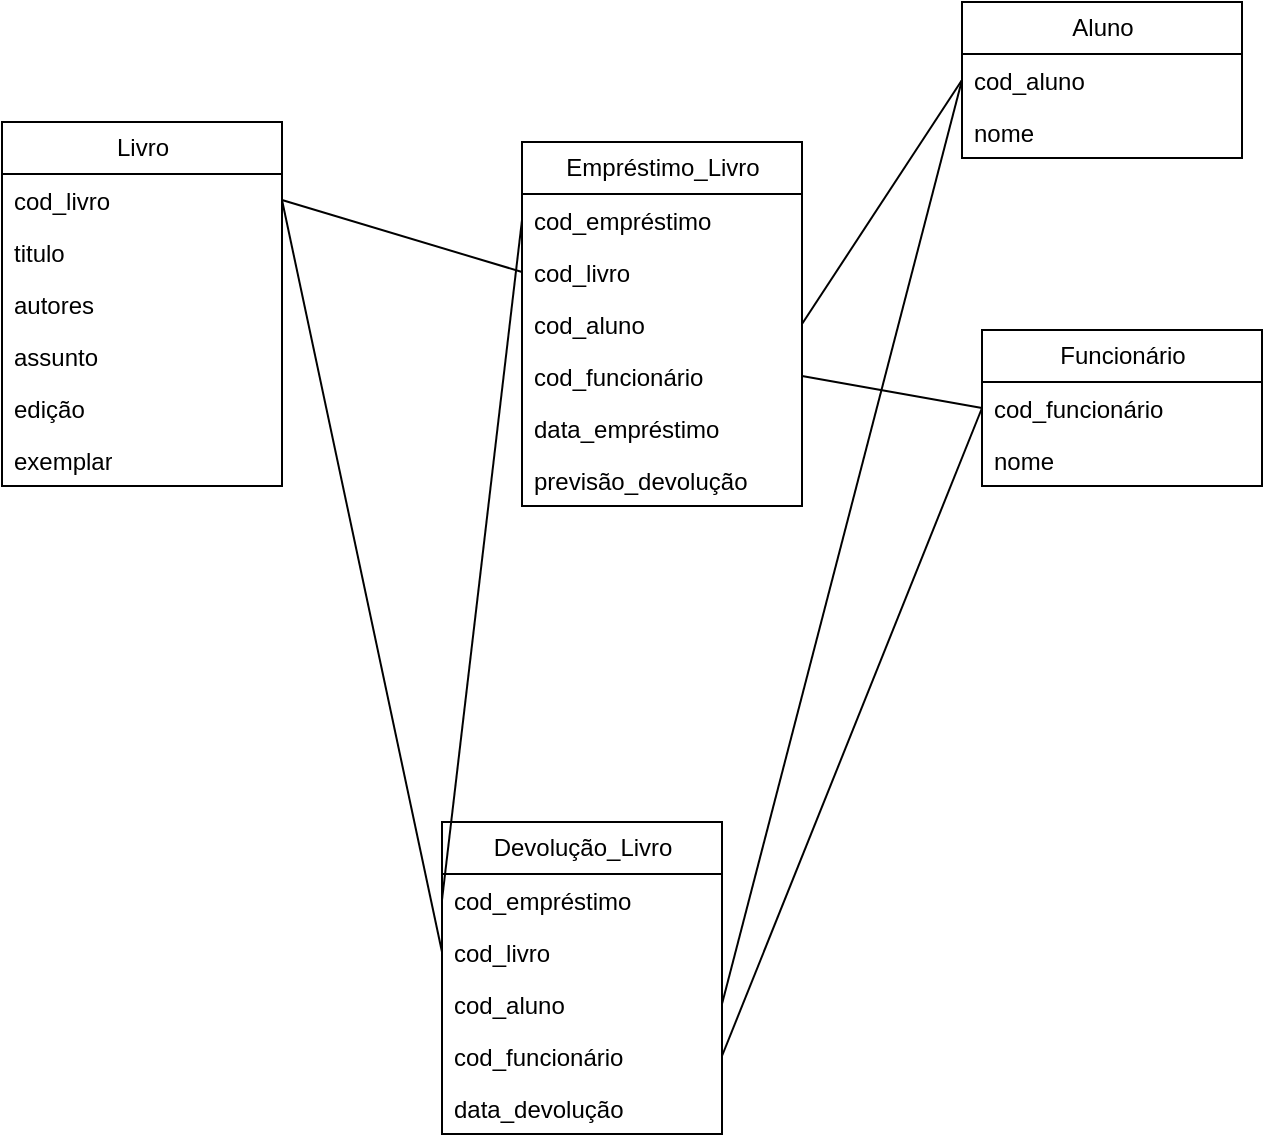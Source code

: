 <mxfile version="21.7.2" type="github">
  <diagram name="Página-1" id="oJfKlUC4fJond-4Fd566">
    <mxGraphModel dx="1434" dy="790" grid="1" gridSize="10" guides="1" tooltips="1" connect="1" arrows="1" fold="1" page="1" pageScale="1" pageWidth="827" pageHeight="1169" math="0" shadow="0">
      <root>
        <mxCell id="0" />
        <mxCell id="1" parent="0" />
        <mxCell id="ar68Ud0TqFOsHpjtKcFA-1" value="Funcionário" style="swimlane;fontStyle=0;childLayout=stackLayout;horizontal=1;startSize=26;fillColor=none;horizontalStack=0;resizeParent=1;resizeParentMax=0;resizeLast=0;collapsible=1;marginBottom=0;html=1;" vertex="1" parent="1">
          <mxGeometry x="530" y="284" width="140" height="78" as="geometry" />
        </mxCell>
        <mxCell id="ar68Ud0TqFOsHpjtKcFA-2" value="cod_funcionário" style="text;strokeColor=none;fillColor=none;align=left;verticalAlign=top;spacingLeft=4;spacingRight=4;overflow=hidden;rotatable=0;points=[[0,0.5],[1,0.5]];portConstraint=eastwest;whiteSpace=wrap;html=1;" vertex="1" parent="ar68Ud0TqFOsHpjtKcFA-1">
          <mxGeometry y="26" width="140" height="26" as="geometry" />
        </mxCell>
        <mxCell id="ar68Ud0TqFOsHpjtKcFA-3" value="nome" style="text;strokeColor=none;fillColor=none;align=left;verticalAlign=top;spacingLeft=4;spacingRight=4;overflow=hidden;rotatable=0;points=[[0,0.5],[1,0.5]];portConstraint=eastwest;whiteSpace=wrap;html=1;" vertex="1" parent="ar68Ud0TqFOsHpjtKcFA-1">
          <mxGeometry y="52" width="140" height="26" as="geometry" />
        </mxCell>
        <mxCell id="ar68Ud0TqFOsHpjtKcFA-5" value="Aluno" style="swimlane;fontStyle=0;childLayout=stackLayout;horizontal=1;startSize=26;fillColor=none;horizontalStack=0;resizeParent=1;resizeParentMax=0;resizeLast=0;collapsible=1;marginBottom=0;html=1;" vertex="1" parent="1">
          <mxGeometry x="520" y="120" width="140" height="78" as="geometry" />
        </mxCell>
        <mxCell id="ar68Ud0TqFOsHpjtKcFA-7" value="cod_aluno" style="text;strokeColor=none;fillColor=none;align=left;verticalAlign=top;spacingLeft=4;spacingRight=4;overflow=hidden;rotatable=0;points=[[0,0.5],[1,0.5]];portConstraint=eastwest;whiteSpace=wrap;html=1;" vertex="1" parent="ar68Ud0TqFOsHpjtKcFA-5">
          <mxGeometry y="26" width="140" height="26" as="geometry" />
        </mxCell>
        <mxCell id="ar68Ud0TqFOsHpjtKcFA-6" value="nome" style="text;strokeColor=none;fillColor=none;align=left;verticalAlign=top;spacingLeft=4;spacingRight=4;overflow=hidden;rotatable=0;points=[[0,0.5],[1,0.5]];portConstraint=eastwest;whiteSpace=wrap;html=1;" vertex="1" parent="ar68Ud0TqFOsHpjtKcFA-5">
          <mxGeometry y="52" width="140" height="26" as="geometry" />
        </mxCell>
        <mxCell id="ar68Ud0TqFOsHpjtKcFA-9" value="Livro" style="swimlane;fontStyle=0;childLayout=stackLayout;horizontal=1;startSize=26;fillColor=none;horizontalStack=0;resizeParent=1;resizeParentMax=0;resizeLast=0;collapsible=1;marginBottom=0;html=1;" vertex="1" parent="1">
          <mxGeometry x="40" y="180" width="140" height="182" as="geometry" />
        </mxCell>
        <mxCell id="ar68Ud0TqFOsHpjtKcFA-10" value="cod_livro" style="text;strokeColor=none;fillColor=none;align=left;verticalAlign=top;spacingLeft=4;spacingRight=4;overflow=hidden;rotatable=0;points=[[0,0.5],[1,0.5]];portConstraint=eastwest;whiteSpace=wrap;html=1;" vertex="1" parent="ar68Ud0TqFOsHpjtKcFA-9">
          <mxGeometry y="26" width="140" height="26" as="geometry" />
        </mxCell>
        <mxCell id="ar68Ud0TqFOsHpjtKcFA-25" value="titulo" style="text;strokeColor=none;fillColor=none;align=left;verticalAlign=top;spacingLeft=4;spacingRight=4;overflow=hidden;rotatable=0;points=[[0,0.5],[1,0.5]];portConstraint=eastwest;whiteSpace=wrap;html=1;" vertex="1" parent="ar68Ud0TqFOsHpjtKcFA-9">
          <mxGeometry y="52" width="140" height="26" as="geometry" />
        </mxCell>
        <mxCell id="ar68Ud0TqFOsHpjtKcFA-11" value="autores" style="text;strokeColor=none;fillColor=none;align=left;verticalAlign=top;spacingLeft=4;spacingRight=4;overflow=hidden;rotatable=0;points=[[0,0.5],[1,0.5]];portConstraint=eastwest;whiteSpace=wrap;html=1;" vertex="1" parent="ar68Ud0TqFOsHpjtKcFA-9">
          <mxGeometry y="78" width="140" height="26" as="geometry" />
        </mxCell>
        <mxCell id="ar68Ud0TqFOsHpjtKcFA-12" value="assunto" style="text;strokeColor=none;fillColor=none;align=left;verticalAlign=top;spacingLeft=4;spacingRight=4;overflow=hidden;rotatable=0;points=[[0,0.5],[1,0.5]];portConstraint=eastwest;whiteSpace=wrap;html=1;" vertex="1" parent="ar68Ud0TqFOsHpjtKcFA-9">
          <mxGeometry y="104" width="140" height="26" as="geometry" />
        </mxCell>
        <mxCell id="ar68Ud0TqFOsHpjtKcFA-13" value="edição" style="text;strokeColor=none;fillColor=none;align=left;verticalAlign=top;spacingLeft=4;spacingRight=4;overflow=hidden;rotatable=0;points=[[0,0.5],[1,0.5]];portConstraint=eastwest;whiteSpace=wrap;html=1;" vertex="1" parent="ar68Ud0TqFOsHpjtKcFA-9">
          <mxGeometry y="130" width="140" height="26" as="geometry" />
        </mxCell>
        <mxCell id="ar68Ud0TqFOsHpjtKcFA-14" value="exemplar" style="text;strokeColor=none;fillColor=none;align=left;verticalAlign=top;spacingLeft=4;spacingRight=4;overflow=hidden;rotatable=0;points=[[0,0.5],[1,0.5]];portConstraint=eastwest;whiteSpace=wrap;html=1;" vertex="1" parent="ar68Ud0TqFOsHpjtKcFA-9">
          <mxGeometry y="156" width="140" height="26" as="geometry" />
        </mxCell>
        <mxCell id="ar68Ud0TqFOsHpjtKcFA-19" value="Empréstimo_Livro" style="swimlane;fontStyle=0;childLayout=stackLayout;horizontal=1;startSize=26;fillColor=none;horizontalStack=0;resizeParent=1;resizeParentMax=0;resizeLast=0;collapsible=1;marginBottom=0;html=1;" vertex="1" parent="1">
          <mxGeometry x="300" y="190" width="140" height="182" as="geometry" />
        </mxCell>
        <mxCell id="ar68Ud0TqFOsHpjtKcFA-37" value="cod_empréstimo" style="text;strokeColor=none;fillColor=none;align=left;verticalAlign=top;spacingLeft=4;spacingRight=4;overflow=hidden;rotatable=0;points=[[0,0.5],[1,0.5]];portConstraint=eastwest;whiteSpace=wrap;html=1;" vertex="1" parent="ar68Ud0TqFOsHpjtKcFA-19">
          <mxGeometry y="26" width="140" height="26" as="geometry" />
        </mxCell>
        <mxCell id="ar68Ud0TqFOsHpjtKcFA-20" value="cod_livro" style="text;strokeColor=none;fillColor=none;align=left;verticalAlign=top;spacingLeft=4;spacingRight=4;overflow=hidden;rotatable=0;points=[[0,0.5],[1,0.5]];portConstraint=eastwest;whiteSpace=wrap;html=1;" vertex="1" parent="ar68Ud0TqFOsHpjtKcFA-19">
          <mxGeometry y="52" width="140" height="26" as="geometry" />
        </mxCell>
        <mxCell id="ar68Ud0TqFOsHpjtKcFA-21" value="cod_aluno" style="text;strokeColor=none;fillColor=none;align=left;verticalAlign=top;spacingLeft=4;spacingRight=4;overflow=hidden;rotatable=0;points=[[0,0.5],[1,0.5]];portConstraint=eastwest;whiteSpace=wrap;html=1;" vertex="1" parent="ar68Ud0TqFOsHpjtKcFA-19">
          <mxGeometry y="78" width="140" height="26" as="geometry" />
        </mxCell>
        <mxCell id="ar68Ud0TqFOsHpjtKcFA-22" value="cod_funcionário" style="text;strokeColor=none;fillColor=none;align=left;verticalAlign=top;spacingLeft=4;spacingRight=4;overflow=hidden;rotatable=0;points=[[0,0.5],[1,0.5]];portConstraint=eastwest;whiteSpace=wrap;html=1;" vertex="1" parent="ar68Ud0TqFOsHpjtKcFA-19">
          <mxGeometry y="104" width="140" height="26" as="geometry" />
        </mxCell>
        <mxCell id="ar68Ud0TqFOsHpjtKcFA-23" value="data_empréstimo" style="text;strokeColor=none;fillColor=none;align=left;verticalAlign=top;spacingLeft=4;spacingRight=4;overflow=hidden;rotatable=0;points=[[0,0.5],[1,0.5]];portConstraint=eastwest;whiteSpace=wrap;html=1;" vertex="1" parent="ar68Ud0TqFOsHpjtKcFA-19">
          <mxGeometry y="130" width="140" height="26" as="geometry" />
        </mxCell>
        <mxCell id="ar68Ud0TqFOsHpjtKcFA-24" value="previsão_devolução" style="text;strokeColor=none;fillColor=none;align=left;verticalAlign=top;spacingLeft=4;spacingRight=4;overflow=hidden;rotatable=0;points=[[0,0.5],[1,0.5]];portConstraint=eastwest;whiteSpace=wrap;html=1;" vertex="1" parent="ar68Ud0TqFOsHpjtKcFA-19">
          <mxGeometry y="156" width="140" height="26" as="geometry" />
        </mxCell>
        <mxCell id="ar68Ud0TqFOsHpjtKcFA-26" value="" style="endArrow=none;html=1;rounded=0;exitX=1;exitY=0.5;exitDx=0;exitDy=0;entryX=0;entryY=0.5;entryDx=0;entryDy=0;" edge="1" parent="1" source="ar68Ud0TqFOsHpjtKcFA-10" target="ar68Ud0TqFOsHpjtKcFA-20">
          <mxGeometry width="50" height="50" relative="1" as="geometry">
            <mxPoint x="380" y="430" as="sourcePoint" />
            <mxPoint x="430" y="380" as="targetPoint" />
          </mxGeometry>
        </mxCell>
        <mxCell id="ar68Ud0TqFOsHpjtKcFA-27" value="" style="endArrow=none;html=1;rounded=0;entryX=1;entryY=0.5;entryDx=0;entryDy=0;exitX=0;exitY=0.5;exitDx=0;exitDy=0;" edge="1" parent="1" source="ar68Ud0TqFOsHpjtKcFA-7" target="ar68Ud0TqFOsHpjtKcFA-21">
          <mxGeometry width="50" height="50" relative="1" as="geometry">
            <mxPoint x="380" y="430" as="sourcePoint" />
            <mxPoint x="430" y="380" as="targetPoint" />
          </mxGeometry>
        </mxCell>
        <mxCell id="ar68Ud0TqFOsHpjtKcFA-28" value="" style="endArrow=none;html=1;rounded=0;exitX=1;exitY=0.5;exitDx=0;exitDy=0;entryX=0;entryY=0.5;entryDx=0;entryDy=0;" edge="1" parent="1" source="ar68Ud0TqFOsHpjtKcFA-22" target="ar68Ud0TqFOsHpjtKcFA-2">
          <mxGeometry width="50" height="50" relative="1" as="geometry">
            <mxPoint x="640" y="383" as="sourcePoint" />
            <mxPoint x="690" y="410" as="targetPoint" />
          </mxGeometry>
        </mxCell>
        <mxCell id="ar68Ud0TqFOsHpjtKcFA-29" value="Devolução_Livro" style="swimlane;fontStyle=0;childLayout=stackLayout;horizontal=1;startSize=26;fillColor=none;horizontalStack=0;resizeParent=1;resizeParentMax=0;resizeLast=0;collapsible=1;marginBottom=0;html=1;" vertex="1" parent="1">
          <mxGeometry x="260" y="530" width="140" height="156" as="geometry" />
        </mxCell>
        <mxCell id="ar68Ud0TqFOsHpjtKcFA-38" value="cod_empréstimo" style="text;strokeColor=none;fillColor=none;align=left;verticalAlign=top;spacingLeft=4;spacingRight=4;overflow=hidden;rotatable=0;points=[[0,0.5],[1,0.5]];portConstraint=eastwest;whiteSpace=wrap;html=1;" vertex="1" parent="ar68Ud0TqFOsHpjtKcFA-29">
          <mxGeometry y="26" width="140" height="26" as="geometry" />
        </mxCell>
        <mxCell id="ar68Ud0TqFOsHpjtKcFA-30" value="cod_livro" style="text;strokeColor=none;fillColor=none;align=left;verticalAlign=top;spacingLeft=4;spacingRight=4;overflow=hidden;rotatable=0;points=[[0,0.5],[1,0.5]];portConstraint=eastwest;whiteSpace=wrap;html=1;" vertex="1" parent="ar68Ud0TqFOsHpjtKcFA-29">
          <mxGeometry y="52" width="140" height="26" as="geometry" />
        </mxCell>
        <mxCell id="ar68Ud0TqFOsHpjtKcFA-31" value="cod_aluno" style="text;strokeColor=none;fillColor=none;align=left;verticalAlign=top;spacingLeft=4;spacingRight=4;overflow=hidden;rotatable=0;points=[[0,0.5],[1,0.5]];portConstraint=eastwest;whiteSpace=wrap;html=1;" vertex="1" parent="ar68Ud0TqFOsHpjtKcFA-29">
          <mxGeometry y="78" width="140" height="26" as="geometry" />
        </mxCell>
        <mxCell id="ar68Ud0TqFOsHpjtKcFA-32" value="cod_funcionário" style="text;strokeColor=none;fillColor=none;align=left;verticalAlign=top;spacingLeft=4;spacingRight=4;overflow=hidden;rotatable=0;points=[[0,0.5],[1,0.5]];portConstraint=eastwest;whiteSpace=wrap;html=1;" vertex="1" parent="ar68Ud0TqFOsHpjtKcFA-29">
          <mxGeometry y="104" width="140" height="26" as="geometry" />
        </mxCell>
        <mxCell id="ar68Ud0TqFOsHpjtKcFA-33" value="data_devolução" style="text;strokeColor=none;fillColor=none;align=left;verticalAlign=top;spacingLeft=4;spacingRight=4;overflow=hidden;rotatable=0;points=[[0,0.5],[1,0.5]];portConstraint=eastwest;whiteSpace=wrap;html=1;" vertex="1" parent="ar68Ud0TqFOsHpjtKcFA-29">
          <mxGeometry y="130" width="140" height="26" as="geometry" />
        </mxCell>
        <mxCell id="ar68Ud0TqFOsHpjtKcFA-34" value="" style="endArrow=none;html=1;rounded=0;entryX=0;entryY=0.5;entryDx=0;entryDy=0;exitX=1;exitY=0.5;exitDx=0;exitDy=0;" edge="1" parent="1" source="ar68Ud0TqFOsHpjtKcFA-10" target="ar68Ud0TqFOsHpjtKcFA-30">
          <mxGeometry width="50" height="50" relative="1" as="geometry">
            <mxPoint x="180" y="540" as="sourcePoint" />
            <mxPoint x="230" y="490" as="targetPoint" />
          </mxGeometry>
        </mxCell>
        <mxCell id="ar68Ud0TqFOsHpjtKcFA-35" value="" style="endArrow=none;html=1;rounded=0;exitX=1;exitY=0.5;exitDx=0;exitDy=0;entryX=0;entryY=0.5;entryDx=0;entryDy=0;" edge="1" parent="1" source="ar68Ud0TqFOsHpjtKcFA-31" target="ar68Ud0TqFOsHpjtKcFA-7">
          <mxGeometry width="50" height="50" relative="1" as="geometry">
            <mxPoint x="440" y="520" as="sourcePoint" />
            <mxPoint x="490" y="470" as="targetPoint" />
          </mxGeometry>
        </mxCell>
        <mxCell id="ar68Ud0TqFOsHpjtKcFA-36" value="" style="endArrow=none;html=1;rounded=0;exitX=1;exitY=0.5;exitDx=0;exitDy=0;entryX=0;entryY=0.5;entryDx=0;entryDy=0;" edge="1" parent="1" source="ar68Ud0TqFOsHpjtKcFA-32" target="ar68Ud0TqFOsHpjtKcFA-2">
          <mxGeometry width="50" height="50" relative="1" as="geometry">
            <mxPoint x="450" y="540" as="sourcePoint" />
            <mxPoint x="500" y="490" as="targetPoint" />
          </mxGeometry>
        </mxCell>
        <mxCell id="ar68Ud0TqFOsHpjtKcFA-39" value="" style="endArrow=none;html=1;rounded=0;entryX=0;entryY=0.5;entryDx=0;entryDy=0;exitX=0;exitY=0.5;exitDx=0;exitDy=0;" edge="1" parent="1" source="ar68Ud0TqFOsHpjtKcFA-38" target="ar68Ud0TqFOsHpjtKcFA-37">
          <mxGeometry width="50" height="50" relative="1" as="geometry">
            <mxPoint x="380" y="430" as="sourcePoint" />
            <mxPoint x="430" y="380" as="targetPoint" />
          </mxGeometry>
        </mxCell>
      </root>
    </mxGraphModel>
  </diagram>
</mxfile>
